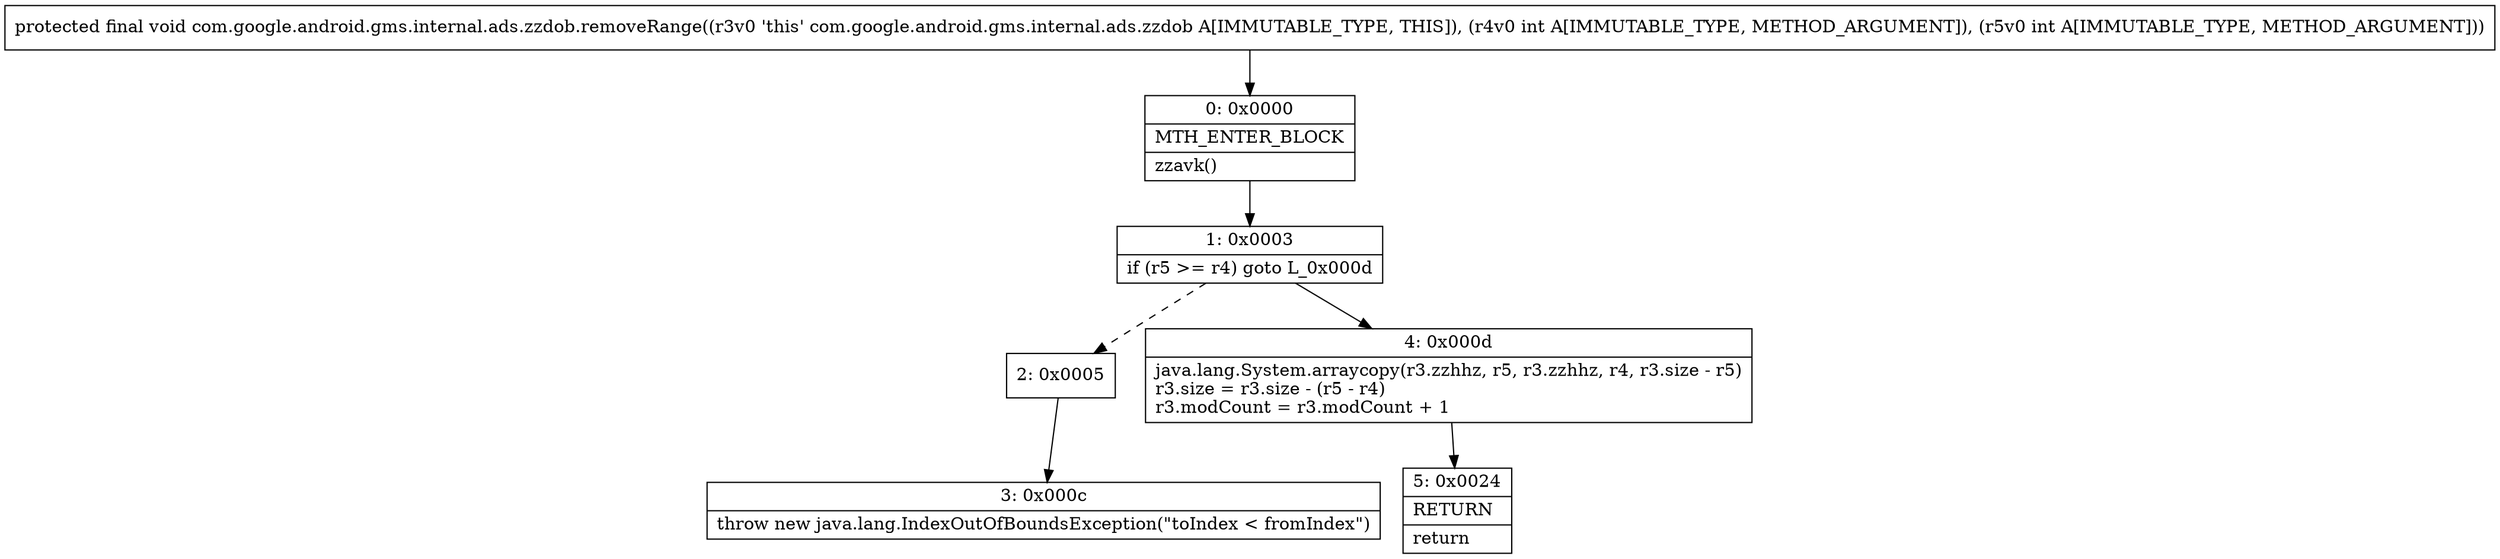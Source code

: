 digraph "CFG forcom.google.android.gms.internal.ads.zzdob.removeRange(II)V" {
Node_0 [shape=record,label="{0\:\ 0x0000|MTH_ENTER_BLOCK\l|zzavk()\l}"];
Node_1 [shape=record,label="{1\:\ 0x0003|if (r5 \>= r4) goto L_0x000d\l}"];
Node_2 [shape=record,label="{2\:\ 0x0005}"];
Node_3 [shape=record,label="{3\:\ 0x000c|throw new java.lang.IndexOutOfBoundsException(\"toIndex \< fromIndex\")\l}"];
Node_4 [shape=record,label="{4\:\ 0x000d|java.lang.System.arraycopy(r3.zzhhz, r5, r3.zzhhz, r4, r3.size \- r5)\lr3.size = r3.size \- (r5 \- r4)\lr3.modCount = r3.modCount + 1\l}"];
Node_5 [shape=record,label="{5\:\ 0x0024|RETURN\l|return\l}"];
MethodNode[shape=record,label="{protected final void com.google.android.gms.internal.ads.zzdob.removeRange((r3v0 'this' com.google.android.gms.internal.ads.zzdob A[IMMUTABLE_TYPE, THIS]), (r4v0 int A[IMMUTABLE_TYPE, METHOD_ARGUMENT]), (r5v0 int A[IMMUTABLE_TYPE, METHOD_ARGUMENT])) }"];
MethodNode -> Node_0;
Node_0 -> Node_1;
Node_1 -> Node_2[style=dashed];
Node_1 -> Node_4;
Node_2 -> Node_3;
Node_4 -> Node_5;
}

